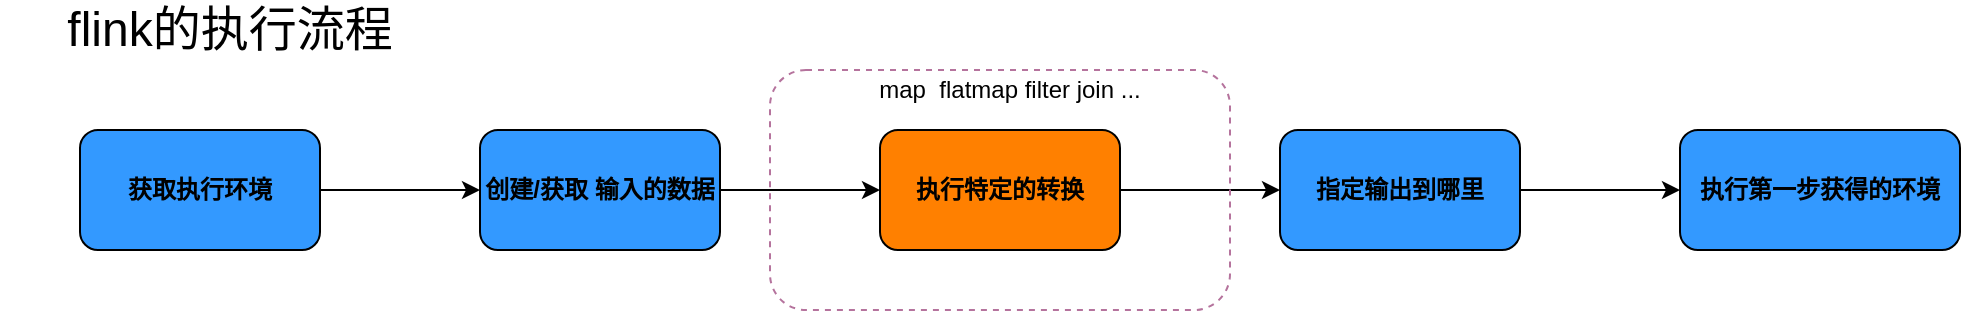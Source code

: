 <mxfile version="12.4.8" type="github">
  <diagram id="WI9T0HZ2pTsCkuznbFz-" name="Page-1">
    <mxGraphModel dx="1220" dy="623" grid="1" gridSize="10" guides="1" tooltips="1" connect="1" arrows="1" fold="1" page="1" pageScale="1" pageWidth="1169" pageHeight="827" math="0" shadow="0">
      <root>
        <mxCell id="0"/>
        <mxCell id="1" parent="0"/>
        <mxCell id="YNtNwSOMHbU0ZXok-y7X-3" value="" style="edgeStyle=orthogonalEdgeStyle;rounded=0;orthogonalLoop=1;jettySize=auto;html=1;" parent="1" source="YNtNwSOMHbU0ZXok-y7X-1" target="YNtNwSOMHbU0ZXok-y7X-2" edge="1">
          <mxGeometry relative="1" as="geometry"/>
        </mxCell>
        <mxCell id="YNtNwSOMHbU0ZXok-y7X-1" value="&lt;b&gt;获取执行环境&lt;/b&gt;" style="rounded=1;whiteSpace=wrap;html=1;fillColor=#3399FF;" parent="1" vertex="1">
          <mxGeometry x="150" y="200" width="120" height="60" as="geometry"/>
        </mxCell>
        <mxCell id="YNtNwSOMHbU0ZXok-y7X-5" value="" style="edgeStyle=orthogonalEdgeStyle;rounded=0;orthogonalLoop=1;jettySize=auto;html=1;" parent="1" source="YNtNwSOMHbU0ZXok-y7X-2" target="YNtNwSOMHbU0ZXok-y7X-4" edge="1">
          <mxGeometry relative="1" as="geometry"/>
        </mxCell>
        <mxCell id="YNtNwSOMHbU0ZXok-y7X-2" value="&lt;b&gt;创建/获取 输入的数据&lt;/b&gt;" style="rounded=1;whiteSpace=wrap;html=1;fillColor=#3399FF;" parent="1" vertex="1">
          <mxGeometry x="350" y="200" width="120" height="60" as="geometry"/>
        </mxCell>
        <mxCell id="YNtNwSOMHbU0ZXok-y7X-7" value="" style="edgeStyle=orthogonalEdgeStyle;rounded=0;orthogonalLoop=1;jettySize=auto;html=1;" parent="1" source="YNtNwSOMHbU0ZXok-y7X-4" target="YNtNwSOMHbU0ZXok-y7X-6" edge="1">
          <mxGeometry relative="1" as="geometry"/>
        </mxCell>
        <mxCell id="YNtNwSOMHbU0ZXok-y7X-4" value="&lt;b&gt;执行特定的转换&lt;/b&gt;" style="rounded=1;whiteSpace=wrap;html=1;fillColor=#FF8000;" parent="1" vertex="1">
          <mxGeometry x="550" y="200" width="120" height="60" as="geometry"/>
        </mxCell>
        <mxCell id="YNtNwSOMHbU0ZXok-y7X-9" value="" style="edgeStyle=orthogonalEdgeStyle;rounded=0;orthogonalLoop=1;jettySize=auto;html=1;" parent="1" source="YNtNwSOMHbU0ZXok-y7X-6" target="YNtNwSOMHbU0ZXok-y7X-8" edge="1">
          <mxGeometry relative="1" as="geometry"/>
        </mxCell>
        <mxCell id="YNtNwSOMHbU0ZXok-y7X-6" value="&lt;b&gt;指定输出到哪里&lt;/b&gt;" style="rounded=1;whiteSpace=wrap;html=1;fillColor=#3399FF;" parent="1" vertex="1">
          <mxGeometry x="750" y="200" width="120" height="60" as="geometry"/>
        </mxCell>
        <mxCell id="YNtNwSOMHbU0ZXok-y7X-8" value="&lt;b&gt;执行第一步获得的环境&lt;/b&gt;" style="rounded=1;whiteSpace=wrap;html=1;fillColor=#3399FF;" parent="1" vertex="1">
          <mxGeometry x="950" y="200" width="140" height="60" as="geometry"/>
        </mxCell>
        <mxCell id="YNtNwSOMHbU0ZXok-y7X-10" value="&lt;font style=&quot;font-size: 24px&quot;&gt;flink的执行流程&lt;/font&gt;" style="text;html=1;strokeColor=none;fillColor=none;align=center;verticalAlign=middle;whiteSpace=wrap;rounded=0;" parent="1" vertex="1">
          <mxGeometry x="110" y="140" width="230" height="20" as="geometry"/>
        </mxCell>
        <mxCell id="KipuTBZGTqe2G2WcFVqi-3" value="" style="rounded=1;whiteSpace=wrap;html=1;shadow=0;strokeColor=#B5739D;fillColor=none;dashed=1;" vertex="1" parent="1">
          <mxGeometry x="495" y="170" width="230" height="120" as="geometry"/>
        </mxCell>
        <mxCell id="KipuTBZGTqe2G2WcFVqi-4" value="map&amp;nbsp; flatmap filter join ..." style="text;html=1;strokeColor=none;fillColor=none;align=center;verticalAlign=middle;whiteSpace=wrap;rounded=0;shadow=0;dashed=1;" vertex="1" parent="1">
          <mxGeometry x="500" y="170" width="230" height="20" as="geometry"/>
        </mxCell>
      </root>
    </mxGraphModel>
  </diagram>
</mxfile>
